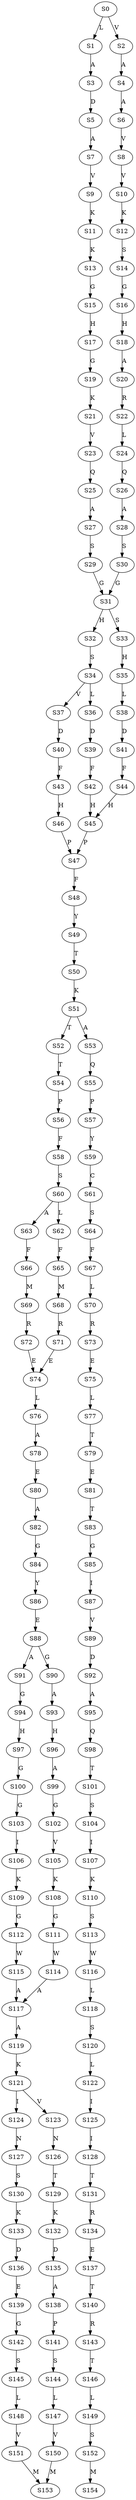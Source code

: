 strict digraph  {
	S0 -> S1 [ label = L ];
	S0 -> S2 [ label = V ];
	S1 -> S3 [ label = A ];
	S2 -> S4 [ label = A ];
	S3 -> S5 [ label = D ];
	S4 -> S6 [ label = A ];
	S5 -> S7 [ label = A ];
	S6 -> S8 [ label = V ];
	S7 -> S9 [ label = V ];
	S8 -> S10 [ label = V ];
	S9 -> S11 [ label = K ];
	S10 -> S12 [ label = K ];
	S11 -> S13 [ label = K ];
	S12 -> S14 [ label = S ];
	S13 -> S15 [ label = G ];
	S14 -> S16 [ label = G ];
	S15 -> S17 [ label = H ];
	S16 -> S18 [ label = H ];
	S17 -> S19 [ label = G ];
	S18 -> S20 [ label = A ];
	S19 -> S21 [ label = K ];
	S20 -> S22 [ label = R ];
	S21 -> S23 [ label = V ];
	S22 -> S24 [ label = L ];
	S23 -> S25 [ label = Q ];
	S24 -> S26 [ label = Q ];
	S25 -> S27 [ label = A ];
	S26 -> S28 [ label = A ];
	S27 -> S29 [ label = S ];
	S28 -> S30 [ label = S ];
	S29 -> S31 [ label = G ];
	S30 -> S31 [ label = G ];
	S31 -> S32 [ label = H ];
	S31 -> S33 [ label = S ];
	S32 -> S34 [ label = S ];
	S33 -> S35 [ label = H ];
	S34 -> S36 [ label = L ];
	S34 -> S37 [ label = V ];
	S35 -> S38 [ label = L ];
	S36 -> S39 [ label = D ];
	S37 -> S40 [ label = D ];
	S38 -> S41 [ label = D ];
	S39 -> S42 [ label = F ];
	S40 -> S43 [ label = F ];
	S41 -> S44 [ label = F ];
	S42 -> S45 [ label = H ];
	S43 -> S46 [ label = H ];
	S44 -> S45 [ label = H ];
	S45 -> S47 [ label = P ];
	S46 -> S47 [ label = P ];
	S47 -> S48 [ label = F ];
	S48 -> S49 [ label = Y ];
	S49 -> S50 [ label = T ];
	S50 -> S51 [ label = K ];
	S51 -> S52 [ label = T ];
	S51 -> S53 [ label = A ];
	S52 -> S54 [ label = T ];
	S53 -> S55 [ label = Q ];
	S54 -> S56 [ label = P ];
	S55 -> S57 [ label = P ];
	S56 -> S58 [ label = F ];
	S57 -> S59 [ label = Y ];
	S58 -> S60 [ label = S ];
	S59 -> S61 [ label = C ];
	S60 -> S62 [ label = L ];
	S60 -> S63 [ label = A ];
	S61 -> S64 [ label = S ];
	S62 -> S65 [ label = F ];
	S63 -> S66 [ label = F ];
	S64 -> S67 [ label = F ];
	S65 -> S68 [ label = M ];
	S66 -> S69 [ label = M ];
	S67 -> S70 [ label = L ];
	S68 -> S71 [ label = R ];
	S69 -> S72 [ label = R ];
	S70 -> S73 [ label = R ];
	S71 -> S74 [ label = E ];
	S72 -> S74 [ label = E ];
	S73 -> S75 [ label = E ];
	S74 -> S76 [ label = L ];
	S75 -> S77 [ label = L ];
	S76 -> S78 [ label = A ];
	S77 -> S79 [ label = T ];
	S78 -> S80 [ label = E ];
	S79 -> S81 [ label = E ];
	S80 -> S82 [ label = A ];
	S81 -> S83 [ label = T ];
	S82 -> S84 [ label = G ];
	S83 -> S85 [ label = G ];
	S84 -> S86 [ label = Y ];
	S85 -> S87 [ label = I ];
	S86 -> S88 [ label = E ];
	S87 -> S89 [ label = V ];
	S88 -> S90 [ label = G ];
	S88 -> S91 [ label = A ];
	S89 -> S92 [ label = D ];
	S90 -> S93 [ label = A ];
	S91 -> S94 [ label = G ];
	S92 -> S95 [ label = A ];
	S93 -> S96 [ label = H ];
	S94 -> S97 [ label = H ];
	S95 -> S98 [ label = Q ];
	S96 -> S99 [ label = A ];
	S97 -> S100 [ label = G ];
	S98 -> S101 [ label = T ];
	S99 -> S102 [ label = G ];
	S100 -> S103 [ label = G ];
	S101 -> S104 [ label = S ];
	S102 -> S105 [ label = V ];
	S103 -> S106 [ label = I ];
	S104 -> S107 [ label = I ];
	S105 -> S108 [ label = K ];
	S106 -> S109 [ label = K ];
	S107 -> S110 [ label = K ];
	S108 -> S111 [ label = G ];
	S109 -> S112 [ label = G ];
	S110 -> S113 [ label = S ];
	S111 -> S114 [ label = W ];
	S112 -> S115 [ label = W ];
	S113 -> S116 [ label = W ];
	S114 -> S117 [ label = A ];
	S115 -> S117 [ label = A ];
	S116 -> S118 [ label = L ];
	S117 -> S119 [ label = A ];
	S118 -> S120 [ label = S ];
	S119 -> S121 [ label = K ];
	S120 -> S122 [ label = L ];
	S121 -> S123 [ label = V ];
	S121 -> S124 [ label = I ];
	S122 -> S125 [ label = I ];
	S123 -> S126 [ label = N ];
	S124 -> S127 [ label = N ];
	S125 -> S128 [ label = I ];
	S126 -> S129 [ label = T ];
	S127 -> S130 [ label = S ];
	S128 -> S131 [ label = T ];
	S129 -> S132 [ label = K ];
	S130 -> S133 [ label = K ];
	S131 -> S134 [ label = R ];
	S132 -> S135 [ label = D ];
	S133 -> S136 [ label = D ];
	S134 -> S137 [ label = E ];
	S135 -> S138 [ label = A ];
	S136 -> S139 [ label = E ];
	S137 -> S140 [ label = T ];
	S138 -> S141 [ label = P ];
	S139 -> S142 [ label = G ];
	S140 -> S143 [ label = R ];
	S141 -> S144 [ label = S ];
	S142 -> S145 [ label = S ];
	S143 -> S146 [ label = T ];
	S144 -> S147 [ label = L ];
	S145 -> S148 [ label = L ];
	S146 -> S149 [ label = L ];
	S147 -> S150 [ label = V ];
	S148 -> S151 [ label = V ];
	S149 -> S152 [ label = S ];
	S150 -> S153 [ label = M ];
	S151 -> S153 [ label = M ];
	S152 -> S154 [ label = M ];
}
